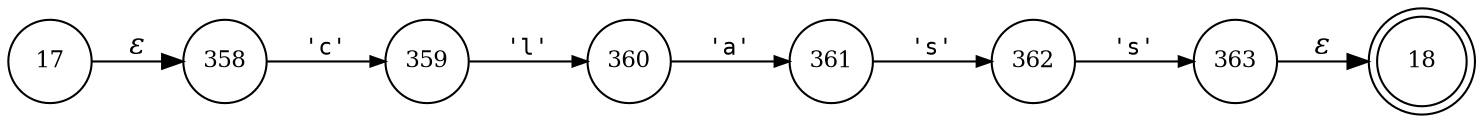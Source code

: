 digraph ATN {
rankdir=LR;
s18[fontsize=11, label="18", shape=doublecircle, fixedsize=true, width=.6];
s17[fontsize=11,label="17", shape=circle, fixedsize=true, width=.55, peripheries=1];
s358[fontsize=11,label="358", shape=circle, fixedsize=true, width=.55, peripheries=1];
s359[fontsize=11,label="359", shape=circle, fixedsize=true, width=.55, peripheries=1];
s360[fontsize=11,label="360", shape=circle, fixedsize=true, width=.55, peripheries=1];
s361[fontsize=11,label="361", shape=circle, fixedsize=true, width=.55, peripheries=1];
s362[fontsize=11,label="362", shape=circle, fixedsize=true, width=.55, peripheries=1];
s363[fontsize=11,label="363", shape=circle, fixedsize=true, width=.55, peripheries=1];
s17 -> s358 [fontname="Times-Italic", label="&epsilon;"];
s358 -> s359 [fontsize=11, fontname="Courier", arrowsize=.7, label = "'c'", arrowhead = normal];
s359 -> s360 [fontsize=11, fontname="Courier", arrowsize=.7, label = "'l'", arrowhead = normal];
s360 -> s361 [fontsize=11, fontname="Courier", arrowsize=.7, label = "'a'", arrowhead = normal];
s361 -> s362 [fontsize=11, fontname="Courier", arrowsize=.7, label = "'s'", arrowhead = normal];
s362 -> s363 [fontsize=11, fontname="Courier", arrowsize=.7, label = "'s'", arrowhead = normal];
s363 -> s18 [fontname="Times-Italic", label="&epsilon;"];
}